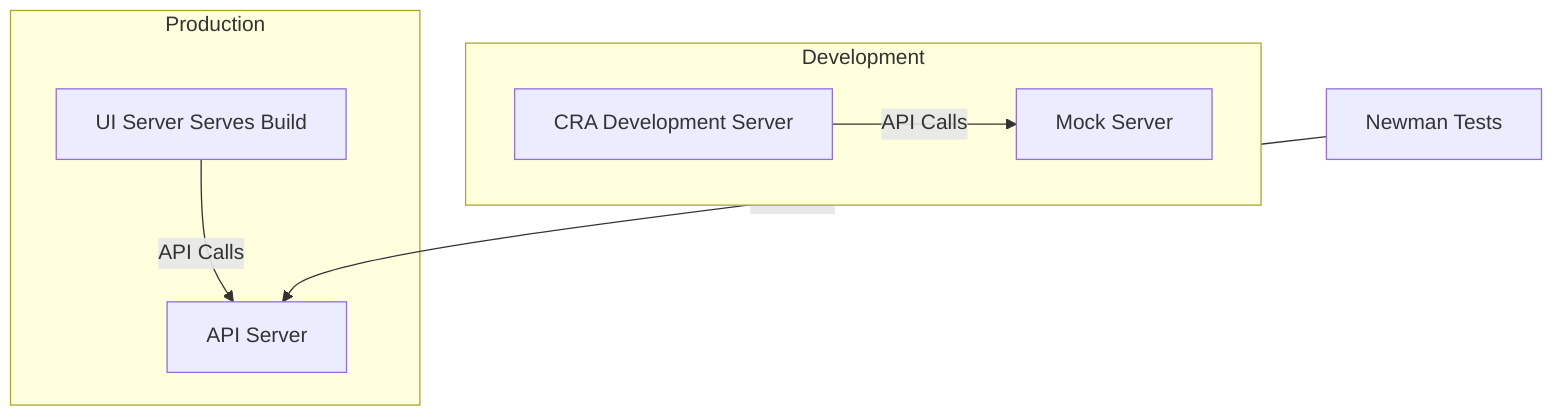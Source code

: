 graph TD
    subgraph Development
        DevServer[CRA Development Server]
        MockServer[Mock Server]
        DevServer -- "API Calls" --> MockServer
    end

    subgraph Production
        UIServer[UI Server Serves Build]
        APIServer[API Server]
        UIServer -- "API Calls" --> APIServer
    end

    NewmanTests[Newman Tests]
    NewmanTests -- "Validates" --> APIServer